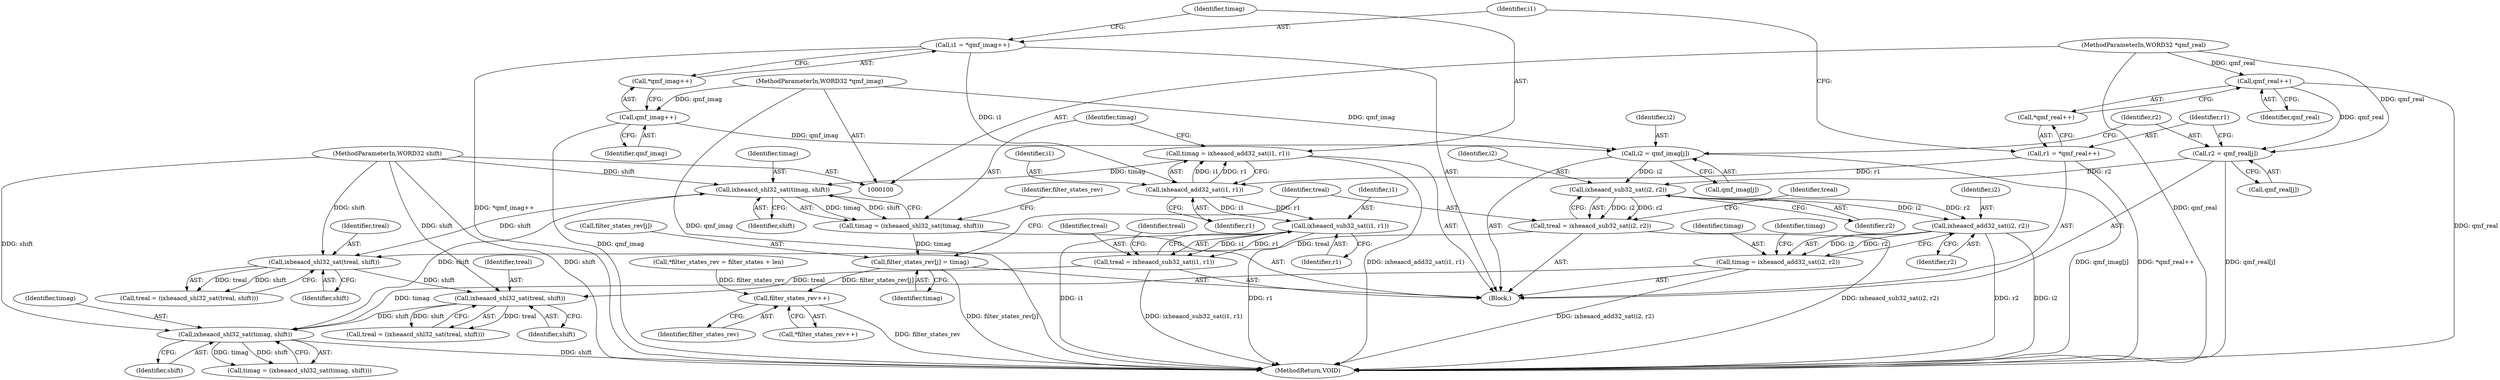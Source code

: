 digraph "0_Android_04e8cd58f075bec5892e369c8deebca9c67e855c_1@array" {
"1000163" [label="(Call,filter_states_rev[j] = timag)"];
"1000158" [label="(Call,timag = (ixheaacd_shl32_sat(timag, shift)))"];
"1000160" [label="(Call,ixheaacd_shl32_sat(timag, shift))"];
"1000153" [label="(Call,timag = ixheaacd_add32_sat(i1, r1))"];
"1000155" [label="(Call,ixheaacd_add32_sat(i1, r1))"];
"1000148" [label="(Call,i1 = *qmf_imag++)"];
"1000143" [label="(Call,r1 = *qmf_real++)"];
"1000205" [label="(Call,ixheaacd_shl32_sat(timag, shift))"];
"1000198" [label="(Call,timag = ixheaacd_add32_sat(i2, r2))"];
"1000200" [label="(Call,ixheaacd_add32_sat(i2, r2))"];
"1000170" [label="(Call,ixheaacd_sub32_sat(i2, r2))"];
"1000133" [label="(Call,i2 = qmf_imag[j])"];
"1000151" [label="(Call,qmf_imag++)"];
"1000102" [label="(MethodParameterIn,WORD32 *qmf_imag)"];
"1000138" [label="(Call,r2 = qmf_real[j])"];
"1000146" [label="(Call,qmf_real++)"];
"1000101" [label="(MethodParameterIn,WORD32 *qmf_real)"];
"1000190" [label="(Call,ixheaacd_shl32_sat(treal, shift))"];
"1000183" [label="(Call,treal = ixheaacd_sub32_sat(i1, r1))"];
"1000185" [label="(Call,ixheaacd_sub32_sat(i1, r1))"];
"1000175" [label="(Call,ixheaacd_shl32_sat(treal, shift))"];
"1000168" [label="(Call,treal = ixheaacd_sub32_sat(i2, r2))"];
"1000105" [label="(MethodParameterIn,WORD32 shift)"];
"1000210" [label="(Call,filter_states_rev++)"];
"1000210" [label="(Call,filter_states_rev++)"];
"1000108" [label="(Call,*filter_states_rev = filter_states + len)"];
"1000200" [label="(Call,ixheaacd_add32_sat(i2, r2))"];
"1000201" [label="(Identifier,i2)"];
"1000164" [label="(Call,filter_states_rev[j])"];
"1000105" [label="(MethodParameterIn,WORD32 shift)"];
"1000185" [label="(Call,ixheaacd_sub32_sat(i1, r1))"];
"1000163" [label="(Call,filter_states_rev[j] = timag)"];
"1000171" [label="(Identifier,i2)"];
"1000184" [label="(Identifier,treal)"];
"1000102" [label="(MethodParameterIn,WORD32 *qmf_imag)"];
"1000213" [label="(MethodReturn,VOID)"];
"1000191" [label="(Identifier,treal)"];
"1000159" [label="(Identifier,timag)"];
"1000138" [label="(Call,r2 = qmf_real[j])"];
"1000149" [label="(Identifier,i1)"];
"1000160" [label="(Call,ixheaacd_shl32_sat(timag, shift))"];
"1000188" [label="(Call,treal = (ixheaacd_shl32_sat(treal, shift)))"];
"1000183" [label="(Call,treal = ixheaacd_sub32_sat(i1, r1))"];
"1000207" [label="(Identifier,shift)"];
"1000206" [label="(Identifier,timag)"];
"1000186" [label="(Identifier,i1)"];
"1000190" [label="(Call,ixheaacd_shl32_sat(treal, shift))"];
"1000187" [label="(Identifier,r1)"];
"1000169" [label="(Identifier,treal)"];
"1000204" [label="(Identifier,timag)"];
"1000134" [label="(Identifier,i2)"];
"1000140" [label="(Call,qmf_real[j])"];
"1000205" [label="(Call,ixheaacd_shl32_sat(timag, shift))"];
"1000199" [label="(Identifier,timag)"];
"1000202" [label="(Identifier,r2)"];
"1000158" [label="(Call,timag = (ixheaacd_shl32_sat(timag, shift)))"];
"1000156" [label="(Identifier,i1)"];
"1000151" [label="(Call,qmf_imag++)"];
"1000176" [label="(Identifier,treal)"];
"1000150" [label="(Call,*qmf_imag++)"];
"1000162" [label="(Identifier,shift)"];
"1000172" [label="(Identifier,r2)"];
"1000133" [label="(Call,i2 = qmf_imag[j])"];
"1000135" [label="(Call,qmf_imag[j])"];
"1000165" [label="(Identifier,filter_states_rev)"];
"1000101" [label="(MethodParameterIn,WORD32 *qmf_real)"];
"1000203" [label="(Call,timag = (ixheaacd_shl32_sat(timag, shift)))"];
"1000209" [label="(Call,*filter_states_rev++)"];
"1000143" [label="(Call,r1 = *qmf_real++)"];
"1000154" [label="(Identifier,timag)"];
"1000147" [label="(Identifier,qmf_real)"];
"1000145" [label="(Call,*qmf_real++)"];
"1000167" [label="(Identifier,timag)"];
"1000148" [label="(Call,i1 = *qmf_imag++)"];
"1000170" [label="(Call,ixheaacd_sub32_sat(i2, r2))"];
"1000152" [label="(Identifier,qmf_imag)"];
"1000174" [label="(Identifier,treal)"];
"1000211" [label="(Identifier,filter_states_rev)"];
"1000192" [label="(Identifier,shift)"];
"1000153" [label="(Call,timag = ixheaacd_add32_sat(i1, r1))"];
"1000173" [label="(Call,treal = (ixheaacd_shl32_sat(treal, shift)))"];
"1000168" [label="(Call,treal = ixheaacd_sub32_sat(i2, r2))"];
"1000157" [label="(Identifier,r1)"];
"1000177" [label="(Identifier,shift)"];
"1000144" [label="(Identifier,r1)"];
"1000139" [label="(Identifier,r2)"];
"1000175" [label="(Call,ixheaacd_shl32_sat(treal, shift))"];
"1000146" [label="(Call,qmf_real++)"];
"1000189" [label="(Identifier,treal)"];
"1000198" [label="(Call,timag = ixheaacd_add32_sat(i2, r2))"];
"1000128" [label="(Block,)"];
"1000161" [label="(Identifier,timag)"];
"1000155" [label="(Call,ixheaacd_add32_sat(i1, r1))"];
"1000163" -> "1000128"  [label="AST: "];
"1000163" -> "1000167"  [label="CFG: "];
"1000164" -> "1000163"  [label="AST: "];
"1000167" -> "1000163"  [label="AST: "];
"1000169" -> "1000163"  [label="CFG: "];
"1000163" -> "1000213"  [label="DDG: filter_states_rev[j]"];
"1000158" -> "1000163"  [label="DDG: timag"];
"1000163" -> "1000210"  [label="DDG: filter_states_rev[j]"];
"1000158" -> "1000128"  [label="AST: "];
"1000158" -> "1000160"  [label="CFG: "];
"1000159" -> "1000158"  [label="AST: "];
"1000160" -> "1000158"  [label="AST: "];
"1000165" -> "1000158"  [label="CFG: "];
"1000160" -> "1000158"  [label="DDG: timag"];
"1000160" -> "1000158"  [label="DDG: shift"];
"1000160" -> "1000162"  [label="CFG: "];
"1000161" -> "1000160"  [label="AST: "];
"1000162" -> "1000160"  [label="AST: "];
"1000153" -> "1000160"  [label="DDG: timag"];
"1000205" -> "1000160"  [label="DDG: shift"];
"1000105" -> "1000160"  [label="DDG: shift"];
"1000160" -> "1000175"  [label="DDG: shift"];
"1000153" -> "1000128"  [label="AST: "];
"1000153" -> "1000155"  [label="CFG: "];
"1000154" -> "1000153"  [label="AST: "];
"1000155" -> "1000153"  [label="AST: "];
"1000159" -> "1000153"  [label="CFG: "];
"1000153" -> "1000213"  [label="DDG: ixheaacd_add32_sat(i1, r1)"];
"1000155" -> "1000153"  [label="DDG: i1"];
"1000155" -> "1000153"  [label="DDG: r1"];
"1000155" -> "1000157"  [label="CFG: "];
"1000156" -> "1000155"  [label="AST: "];
"1000157" -> "1000155"  [label="AST: "];
"1000148" -> "1000155"  [label="DDG: i1"];
"1000143" -> "1000155"  [label="DDG: r1"];
"1000155" -> "1000185"  [label="DDG: i1"];
"1000155" -> "1000185"  [label="DDG: r1"];
"1000148" -> "1000128"  [label="AST: "];
"1000148" -> "1000150"  [label="CFG: "];
"1000149" -> "1000148"  [label="AST: "];
"1000150" -> "1000148"  [label="AST: "];
"1000154" -> "1000148"  [label="CFG: "];
"1000148" -> "1000213"  [label="DDG: *qmf_imag++"];
"1000143" -> "1000128"  [label="AST: "];
"1000143" -> "1000145"  [label="CFG: "];
"1000144" -> "1000143"  [label="AST: "];
"1000145" -> "1000143"  [label="AST: "];
"1000149" -> "1000143"  [label="CFG: "];
"1000143" -> "1000213"  [label="DDG: *qmf_real++"];
"1000205" -> "1000203"  [label="AST: "];
"1000205" -> "1000207"  [label="CFG: "];
"1000206" -> "1000205"  [label="AST: "];
"1000207" -> "1000205"  [label="AST: "];
"1000203" -> "1000205"  [label="CFG: "];
"1000205" -> "1000213"  [label="DDG: shift"];
"1000205" -> "1000203"  [label="DDG: timag"];
"1000205" -> "1000203"  [label="DDG: shift"];
"1000198" -> "1000205"  [label="DDG: timag"];
"1000190" -> "1000205"  [label="DDG: shift"];
"1000105" -> "1000205"  [label="DDG: shift"];
"1000198" -> "1000128"  [label="AST: "];
"1000198" -> "1000200"  [label="CFG: "];
"1000199" -> "1000198"  [label="AST: "];
"1000200" -> "1000198"  [label="AST: "];
"1000204" -> "1000198"  [label="CFG: "];
"1000198" -> "1000213"  [label="DDG: ixheaacd_add32_sat(i2, r2)"];
"1000200" -> "1000198"  [label="DDG: i2"];
"1000200" -> "1000198"  [label="DDG: r2"];
"1000200" -> "1000202"  [label="CFG: "];
"1000201" -> "1000200"  [label="AST: "];
"1000202" -> "1000200"  [label="AST: "];
"1000200" -> "1000213"  [label="DDG: i2"];
"1000200" -> "1000213"  [label="DDG: r2"];
"1000170" -> "1000200"  [label="DDG: i2"];
"1000170" -> "1000200"  [label="DDG: r2"];
"1000170" -> "1000168"  [label="AST: "];
"1000170" -> "1000172"  [label="CFG: "];
"1000171" -> "1000170"  [label="AST: "];
"1000172" -> "1000170"  [label="AST: "];
"1000168" -> "1000170"  [label="CFG: "];
"1000170" -> "1000168"  [label="DDG: i2"];
"1000170" -> "1000168"  [label="DDG: r2"];
"1000133" -> "1000170"  [label="DDG: i2"];
"1000138" -> "1000170"  [label="DDG: r2"];
"1000133" -> "1000128"  [label="AST: "];
"1000133" -> "1000135"  [label="CFG: "];
"1000134" -> "1000133"  [label="AST: "];
"1000135" -> "1000133"  [label="AST: "];
"1000139" -> "1000133"  [label="CFG: "];
"1000133" -> "1000213"  [label="DDG: qmf_imag[j]"];
"1000151" -> "1000133"  [label="DDG: qmf_imag"];
"1000102" -> "1000133"  [label="DDG: qmf_imag"];
"1000151" -> "1000150"  [label="AST: "];
"1000151" -> "1000152"  [label="CFG: "];
"1000152" -> "1000151"  [label="AST: "];
"1000150" -> "1000151"  [label="CFG: "];
"1000151" -> "1000213"  [label="DDG: qmf_imag"];
"1000102" -> "1000151"  [label="DDG: qmf_imag"];
"1000102" -> "1000100"  [label="AST: "];
"1000102" -> "1000213"  [label="DDG: qmf_imag"];
"1000138" -> "1000128"  [label="AST: "];
"1000138" -> "1000140"  [label="CFG: "];
"1000139" -> "1000138"  [label="AST: "];
"1000140" -> "1000138"  [label="AST: "];
"1000144" -> "1000138"  [label="CFG: "];
"1000138" -> "1000213"  [label="DDG: qmf_real[j]"];
"1000146" -> "1000138"  [label="DDG: qmf_real"];
"1000101" -> "1000138"  [label="DDG: qmf_real"];
"1000146" -> "1000145"  [label="AST: "];
"1000146" -> "1000147"  [label="CFG: "];
"1000147" -> "1000146"  [label="AST: "];
"1000145" -> "1000146"  [label="CFG: "];
"1000146" -> "1000213"  [label="DDG: qmf_real"];
"1000101" -> "1000146"  [label="DDG: qmf_real"];
"1000101" -> "1000100"  [label="AST: "];
"1000101" -> "1000213"  [label="DDG: qmf_real"];
"1000190" -> "1000188"  [label="AST: "];
"1000190" -> "1000192"  [label="CFG: "];
"1000191" -> "1000190"  [label="AST: "];
"1000192" -> "1000190"  [label="AST: "];
"1000188" -> "1000190"  [label="CFG: "];
"1000190" -> "1000188"  [label="DDG: treal"];
"1000190" -> "1000188"  [label="DDG: shift"];
"1000183" -> "1000190"  [label="DDG: treal"];
"1000175" -> "1000190"  [label="DDG: shift"];
"1000105" -> "1000190"  [label="DDG: shift"];
"1000183" -> "1000128"  [label="AST: "];
"1000183" -> "1000185"  [label="CFG: "];
"1000184" -> "1000183"  [label="AST: "];
"1000185" -> "1000183"  [label="AST: "];
"1000189" -> "1000183"  [label="CFG: "];
"1000183" -> "1000213"  [label="DDG: ixheaacd_sub32_sat(i1, r1)"];
"1000185" -> "1000183"  [label="DDG: i1"];
"1000185" -> "1000183"  [label="DDG: r1"];
"1000185" -> "1000187"  [label="CFG: "];
"1000186" -> "1000185"  [label="AST: "];
"1000187" -> "1000185"  [label="AST: "];
"1000185" -> "1000213"  [label="DDG: r1"];
"1000185" -> "1000213"  [label="DDG: i1"];
"1000175" -> "1000173"  [label="AST: "];
"1000175" -> "1000177"  [label="CFG: "];
"1000176" -> "1000175"  [label="AST: "];
"1000177" -> "1000175"  [label="AST: "];
"1000173" -> "1000175"  [label="CFG: "];
"1000175" -> "1000173"  [label="DDG: treal"];
"1000175" -> "1000173"  [label="DDG: shift"];
"1000168" -> "1000175"  [label="DDG: treal"];
"1000105" -> "1000175"  [label="DDG: shift"];
"1000168" -> "1000128"  [label="AST: "];
"1000169" -> "1000168"  [label="AST: "];
"1000174" -> "1000168"  [label="CFG: "];
"1000168" -> "1000213"  [label="DDG: ixheaacd_sub32_sat(i2, r2)"];
"1000105" -> "1000100"  [label="AST: "];
"1000105" -> "1000213"  [label="DDG: shift"];
"1000210" -> "1000209"  [label="AST: "];
"1000210" -> "1000211"  [label="CFG: "];
"1000211" -> "1000210"  [label="AST: "];
"1000209" -> "1000210"  [label="CFG: "];
"1000210" -> "1000213"  [label="DDG: filter_states_rev"];
"1000108" -> "1000210"  [label="DDG: filter_states_rev"];
}

